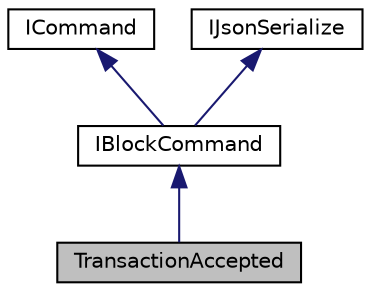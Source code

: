 digraph "TransactionAccepted"
{
  edge [fontname="Helvetica",fontsize="10",labelfontname="Helvetica",labelfontsize="10"];
  node [fontname="Helvetica",fontsize="10",shape=record];
  Node0 [label="TransactionAccepted",height=0.2,width=0.4,color="black", fillcolor="grey75", style="filled", fontcolor="black"];
  Node1 -> Node0 [dir="back",color="midnightblue",fontsize="10",style="solid",fontname="Helvetica"];
  Node1 [label="IBlockCommand",height=0.2,width=0.4,color="black", fillcolor="white", style="filled",URL="$class_i_block_command.html",tooltip="Base interface for command. It combain ICommand and IJsonSerialize Interface. "];
  Node2 -> Node1 [dir="back",color="midnightblue",fontsize="10",style="solid",fontname="Helvetica"];
  Node2 [label="ICommand",height=0.2,width=0.4,color="black", fillcolor="white", style="filled",URL="$class_i_command.html",tooltip="Command Interface. Base class for all command. "];
  Node3 -> Node1 [dir="back",color="midnightblue",fontsize="10",style="solid",fontname="Helvetica"];
  Node3 [label="IJsonSerialize",height=0.2,width=0.4,color="black", fillcolor="white", style="filled",URL="$class_i_json_serialize.html",tooltip="Interface which allow convert command data to JSON or string. Not used for now. "];
}
